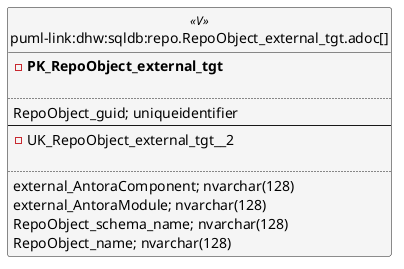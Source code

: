 @startuml
left to right direction
'top to bottom direction
hide circle
'avoide "." issues:
set namespaceSeparator none


skinparam class {
  BackgroundColor White
  BackgroundColor<<FN>> Yellow
  BackgroundColor<<FS>> Yellow
  BackgroundColor<<FT>> LightGray
  BackgroundColor<<IF>> Yellow
  BackgroundColor<<IS>> Yellow
  BackgroundColor<<P>> Aqua
  BackgroundColor<<PC>> Aqua
  BackgroundColor<<SN>> Yellow
  BackgroundColor<<SO>> SlateBlue
  BackgroundColor<<TF>> LightGray
  BackgroundColor<<TR>> Tomato
  BackgroundColor<<U>> White
  BackgroundColor<<V>> WhiteSmoke
  BackgroundColor<<X>> Aqua
  BackgroundColor<<external>> AliceBlue
}


entity "puml-link:dhw:sqldb:repo.RepoObject_external_tgt.adoc[]" as repo.RepoObject_external_tgt << V >> {
- **PK_RepoObject_external_tgt**

..
RepoObject_guid; uniqueidentifier
--
- UK_RepoObject_external_tgt__2

..
external_AntoraComponent; nvarchar(128)
external_AntoraModule; nvarchar(128)
RepoObject_schema_name; nvarchar(128)
RepoObject_name; nvarchar(128)
}


@enduml

